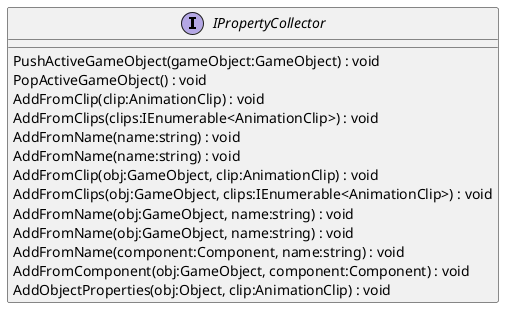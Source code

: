@startuml
interface IPropertyCollector {
    PushActiveGameObject(gameObject:GameObject) : void
    PopActiveGameObject() : void
    AddFromClip(clip:AnimationClip) : void
    AddFromClips(clips:IEnumerable<AnimationClip>) : void
    AddFromName(name:string) : void
    AddFromName(name:string) : void
    AddFromClip(obj:GameObject, clip:AnimationClip) : void
    AddFromClips(obj:GameObject, clips:IEnumerable<AnimationClip>) : void
    AddFromName(obj:GameObject, name:string) : void
    AddFromName(obj:GameObject, name:string) : void
    AddFromName(component:Component, name:string) : void
    AddFromComponent(obj:GameObject, component:Component) : void
    AddObjectProperties(obj:Object, clip:AnimationClip) : void
}
@enduml
